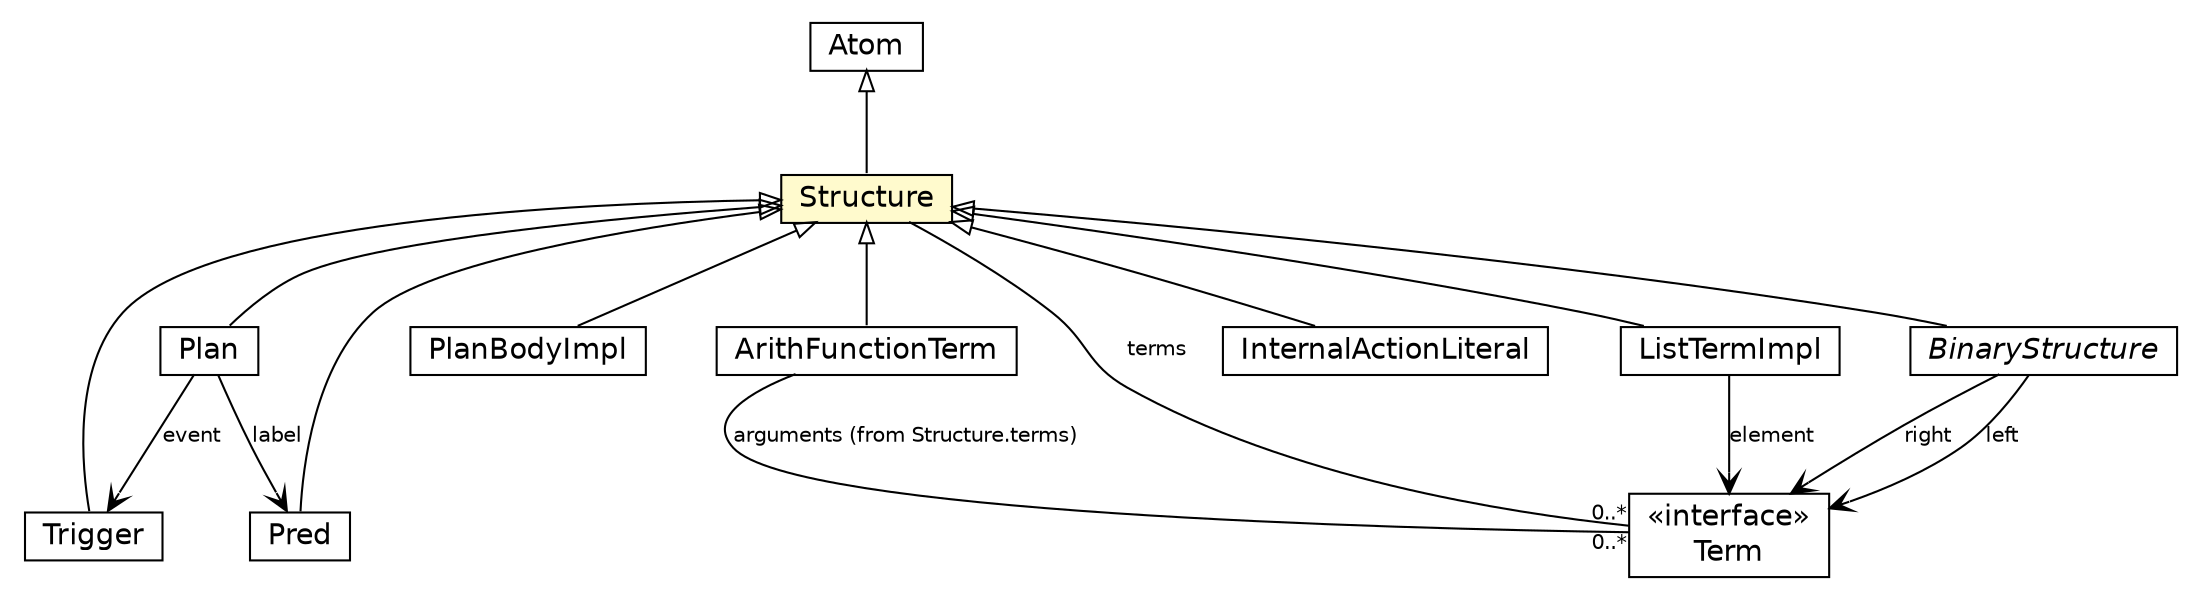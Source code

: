 #!/usr/local/bin/dot
#
# Class diagram 
# Generated by UMLGraph version 5.1 (http://www.umlgraph.org/)
#

digraph G {
	edge [fontname="Helvetica",fontsize=10,labelfontname="Helvetica",labelfontsize=10];
	node [fontname="Helvetica",fontsize=10,shape=plaintext];
	nodesep=0.25;
	ranksep=0.5;
	// jason.asSyntax.Trigger
	c13318 [label=<<table title="jason.asSyntax.Trigger" border="0" cellborder="1" cellspacing="0" cellpadding="2" port="p" href="./Trigger.html">
		<tr><td><table border="0" cellspacing="0" cellpadding="1">
<tr><td align="center" balign="center"> Trigger </td></tr>
		</table></td></tr>
		</table>>, fontname="Helvetica", fontcolor="black", fontsize=14.0];
	// jason.asSyntax.Term
	c13321 [label=<<table title="jason.asSyntax.Term" border="0" cellborder="1" cellspacing="0" cellpadding="2" port="p" href="./Term.html">
		<tr><td><table border="0" cellspacing="0" cellpadding="1">
<tr><td align="center" balign="center"> &#171;interface&#187; </td></tr>
<tr><td align="center" balign="center"> Term </td></tr>
		</table></td></tr>
		</table>>, fontname="Helvetica", fontcolor="black", fontsize=14.0];
	// jason.asSyntax.Structure
	c13322 [label=<<table title="jason.asSyntax.Structure" border="0" cellborder="1" cellspacing="0" cellpadding="2" port="p" bgcolor="lemonChiffon" href="./Structure.html">
		<tr><td><table border="0" cellspacing="0" cellpadding="1">
<tr><td align="center" balign="center"> Structure </td></tr>
		</table></td></tr>
		</table>>, fontname="Helvetica", fontcolor="black", fontsize=14.0];
	// jason.asSyntax.Pred
	c13330 [label=<<table title="jason.asSyntax.Pred" border="0" cellborder="1" cellspacing="0" cellpadding="2" port="p" href="./Pred.html">
		<tr><td><table border="0" cellspacing="0" cellpadding="1">
<tr><td align="center" balign="center"> Pred </td></tr>
		</table></td></tr>
		</table>>, fontname="Helvetica", fontcolor="black", fontsize=14.0];
	// jason.asSyntax.PlanBodyImpl
	c13332 [label=<<table title="jason.asSyntax.PlanBodyImpl" border="0" cellborder="1" cellspacing="0" cellpadding="2" port="p" href="./PlanBodyImpl.html">
		<tr><td><table border="0" cellspacing="0" cellpadding="1">
<tr><td align="center" balign="center"> PlanBodyImpl </td></tr>
		</table></td></tr>
		</table>>, fontname="Helvetica", fontcolor="black", fontsize=14.0];
	// jason.asSyntax.Plan
	c13335 [label=<<table title="jason.asSyntax.Plan" border="0" cellborder="1" cellspacing="0" cellpadding="2" port="p" href="./Plan.html">
		<tr><td><table border="0" cellspacing="0" cellpadding="1">
<tr><td align="center" balign="center"> Plan </td></tr>
		</table></td></tr>
		</table>>, fontname="Helvetica", fontcolor="black", fontsize=14.0];
	// jason.asSyntax.ListTermImpl
	c13345 [label=<<table title="jason.asSyntax.ListTermImpl" border="0" cellborder="1" cellspacing="0" cellpadding="2" port="p" href="./ListTermImpl.html">
		<tr><td><table border="0" cellspacing="0" cellpadding="1">
<tr><td align="center" balign="center"> ListTermImpl </td></tr>
		</table></td></tr>
		</table>>, fontname="Helvetica", fontcolor="black", fontsize=14.0];
	// jason.asSyntax.InternalActionLiteral
	c13347 [label=<<table title="jason.asSyntax.InternalActionLiteral" border="0" cellborder="1" cellspacing="0" cellpadding="2" port="p" href="./InternalActionLiteral.html">
		<tr><td><table border="0" cellspacing="0" cellpadding="1">
<tr><td align="center" balign="center"> InternalActionLiteral </td></tr>
		</table></td></tr>
		</table>>, fontname="Helvetica", fontcolor="black", fontsize=14.0];
	// jason.asSyntax.BinaryStructure
	c13351 [label=<<table title="jason.asSyntax.BinaryStructure" border="0" cellborder="1" cellspacing="0" cellpadding="2" port="p" href="./BinaryStructure.html">
		<tr><td><table border="0" cellspacing="0" cellpadding="1">
<tr><td align="center" balign="center"><font face="Helvetica-Oblique"> BinaryStructure </font></td></tr>
		</table></td></tr>
		</table>>, fontname="Helvetica", fontcolor="black", fontsize=14.0];
	// jason.asSyntax.Atom
	c13352 [label=<<table title="jason.asSyntax.Atom" border="0" cellborder="1" cellspacing="0" cellpadding="2" port="p" href="./Atom.html">
		<tr><td><table border="0" cellspacing="0" cellpadding="1">
<tr><td align="center" balign="center"> Atom </td></tr>
		</table></td></tr>
		</table>>, fontname="Helvetica", fontcolor="black", fontsize=14.0];
	// jason.asSyntax.ArithFunctionTerm
	c13353 [label=<<table title="jason.asSyntax.ArithFunctionTerm" border="0" cellborder="1" cellspacing="0" cellpadding="2" port="p" href="./ArithFunctionTerm.html">
		<tr><td><table border="0" cellspacing="0" cellpadding="1">
<tr><td align="center" balign="center"> ArithFunctionTerm </td></tr>
		</table></td></tr>
		</table>>, fontname="Helvetica", fontcolor="black", fontsize=14.0];
	//jason.asSyntax.Trigger extends jason.asSyntax.Structure
	c13322:p -> c13318:p [dir=back,arrowtail=empty];
	//jason.asSyntax.Structure extends jason.asSyntax.Atom
	c13352:p -> c13322:p [dir=back,arrowtail=empty];
	// jason.asSyntax.Structure COMPOSED jason.asSyntax.Term
	c13322:p -> c13321:p [taillabel="", label="terms", headlabel="0..*", fontname="Helvetica", fontcolor="black", fontsize=10.0, color="black", arrowhead=none, arrowtail=diamond];
	//jason.asSyntax.Pred extends jason.asSyntax.Structure
	c13322:p -> c13330:p [dir=back,arrowtail=empty];
	//jason.asSyntax.PlanBodyImpl extends jason.asSyntax.Structure
	c13322:p -> c13332:p [dir=back,arrowtail=empty];
	//jason.asSyntax.Plan extends jason.asSyntax.Structure
	c13322:p -> c13335:p [dir=back,arrowtail=empty];
	// jason.asSyntax.Plan NAVASSOC jason.asSyntax.Pred
	c13335:p -> c13330:p [taillabel="", label="label", headlabel="", fontname="Helvetica", fontcolor="black", fontsize=10.0, color="black", arrowhead=open];
	// jason.asSyntax.Plan NAVASSOC jason.asSyntax.Trigger
	c13335:p -> c13318:p [taillabel="", label="event", headlabel="", fontname="Helvetica", fontcolor="black", fontsize=10.0, color="black", arrowhead=open];
	//jason.asSyntax.ListTermImpl extends jason.asSyntax.Structure
	c13322:p -> c13345:p [dir=back,arrowtail=empty];
	// jason.asSyntax.ListTermImpl NAVASSOC jason.asSyntax.Term
	c13345:p -> c13321:p [taillabel="", label="element", headlabel="", fontname="Helvetica", fontcolor="black", fontsize=10.0, color="black", arrowhead=open];
	//jason.asSyntax.InternalActionLiteral extends jason.asSyntax.Structure
	c13322:p -> c13347:p [dir=back,arrowtail=empty];
	//jason.asSyntax.BinaryStructure extends jason.asSyntax.Structure
	c13322:p -> c13351:p [dir=back,arrowtail=empty];
	// jason.asSyntax.BinaryStructure NAVASSOC jason.asSyntax.Term
	c13351:p -> c13321:p [taillabel="", label="left", headlabel="", fontname="Helvetica", fontcolor="black", fontsize=10.0, color="black", arrowhead=open];
	// jason.asSyntax.BinaryStructure NAVASSOC jason.asSyntax.Term
	c13351:p -> c13321:p [taillabel="", label="right", headlabel="", fontname="Helvetica", fontcolor="black", fontsize=10.0, color="black", arrowhead=open];
	//jason.asSyntax.ArithFunctionTerm extends jason.asSyntax.Structure
	c13322:p -> c13353:p [dir=back,arrowtail=empty];
	// jason.asSyntax.ArithFunctionTerm COMPOSED jason.asSyntax.Term
	c13353:p -> c13321:p [taillabel="", label="arguments (from Structure.terms)", headlabel="0..*", fontname="Helvetica", fontcolor="black", fontsize=10.0, color="black", arrowhead=none, arrowtail=diamond];
}


